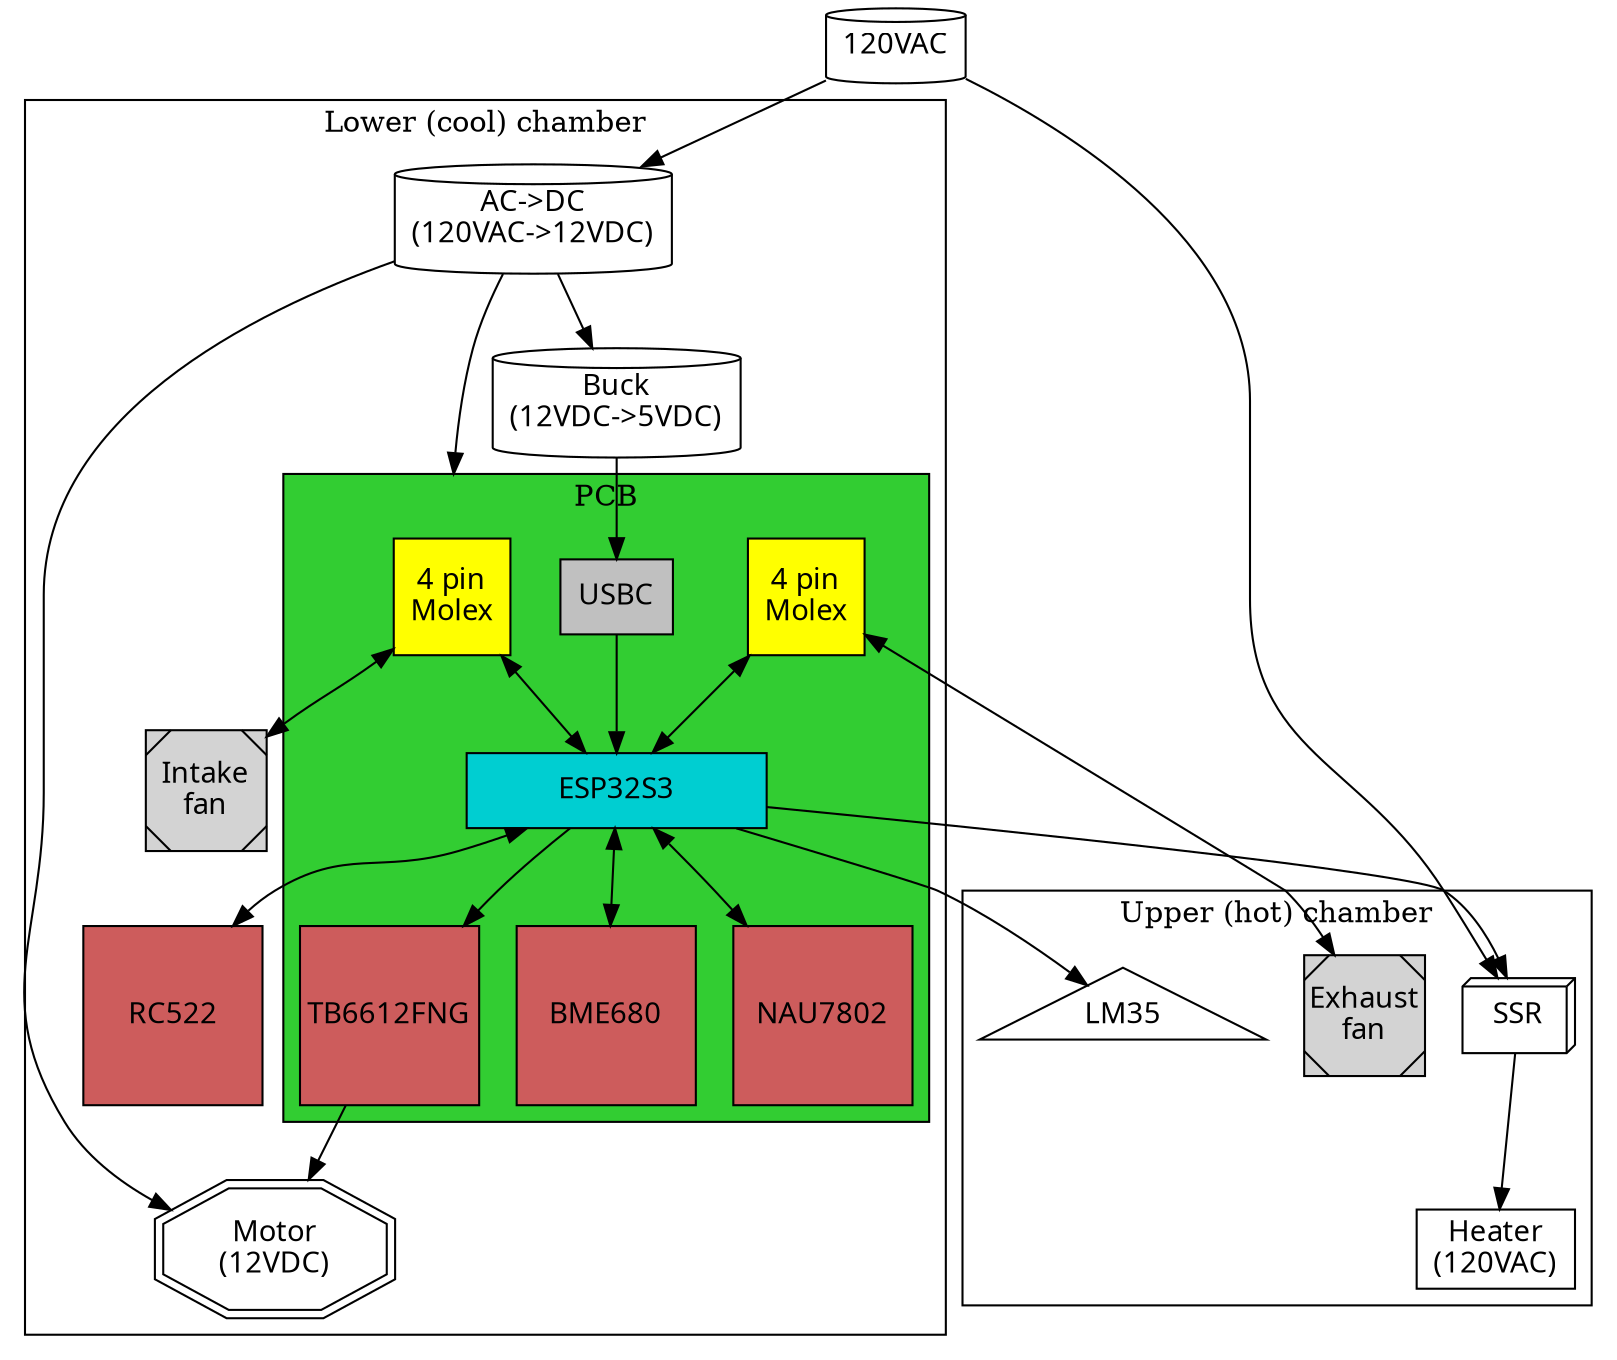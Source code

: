 digraph blockdiagram {
  compound=true; // for links between subgraphs
  node [ fontname="Gentium Book Plus" ]

  subgraph clusterLower {

    subgraph clusterPCB {
      label = "PCB"
      style = filled
      fillcolor = limegreen
      ESP32S3 [ shape=rectangle width=2 fixedsize=true fillcolor=darkturquoise style=filled ]
      Molex1  [ shape=square fillcolor=yellow style=filled label="4 pin\nMolex" ]
      Molex2  [ shape=square fillcolor=yellow style=filled label="4 pin\nMolex" ]
      TB6612FNG [ shape=square width=1.2 fillcolor=indianred style=filled fixedsize=true ]
      BME680 [ shape=square width=1.2 fillcolor=indianred style=filled fixedsize=true ]
      NAU7802 [ shape=square width=1.2 fillcolor=indianred style=filled fixedsize=true ]
      USBC [ shape=rectangle fillcolor=silver style=filled ]
      Molex1 -> ESP32S3 [ dir=both ]
      Molex2 -> ESP32S3 [ dir=both ]
      USBC -> ESP32S3
      ESP32S3 -> TB6612FNG
      ESP32S3 -> BME680 [ dir=both ]
      ESP32S3 -> NAU7802 [ dir=both ]
    }

    Motor [ shape=doubleoctagon label="Motor\n(12VDC)" ]
    Fan1 [ shape=Msquare width=0.8 label="Intake\nfan" bgcolor=black style=filled fixedsize=true ]
    TB6612FNG -> Motor
    label = "Lower (cool) chamber"
    RC522 [ shape=square fillcolor=indianred style=filled width=1.2 fixedsize=true ]
    ESP32S3 -> RC522 [ dir=both ]
    ACAdapter [ shape=cylinder label="AC->DC\n(120VAC->12VDC)" ]
    Buck [ shape=cylinder label="Buck\n(12VDC->5VDC)" ]
    ACAdapter -> Buck
    ACAdapter -> Motor
    ACAdapter -> Molex1 [ lhead=clusterPCB ]
    Buck -> USBC
  }

  subgraph clusterUpper {

    Heater [ shape=doublerectangle label="Heater\n(120VAC)" ]
    SSR [ shape=box3d ]
    Fan2 [ shape=Msquare width=0.8 label="Exhaust\nfan" bgcolor=black style=filled fixedsize=true ]
    LM35 [ shape=triangle ]
    Molex1 -> Fan1 [ dir=both ]
    Molex2 -> Fan2 [ dir=both ]
    ESP32S3 -> SSR
    SSR -> Heater
    ESP32S3 -> LM35
    label = "Upper (hot) chamber"

  }

  AC [ shape=cylinder label="120VAC" ]
  AC -> SSR
  AC -> ACAdapter

}
